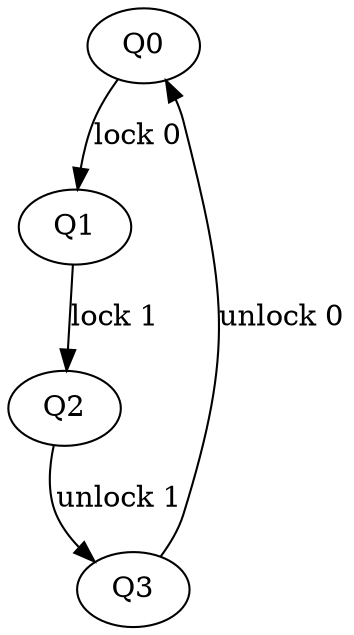 digraph {
Q0;
Q1;
Q2;
Q3;
Q0 -> Q1 [label="lock 0"];
Q1 -> Q2 [label="lock 1"];
Q2 -> Q3 [label="unlock 1"];
Q3 -> Q0 [label="unlock 0"];
}
